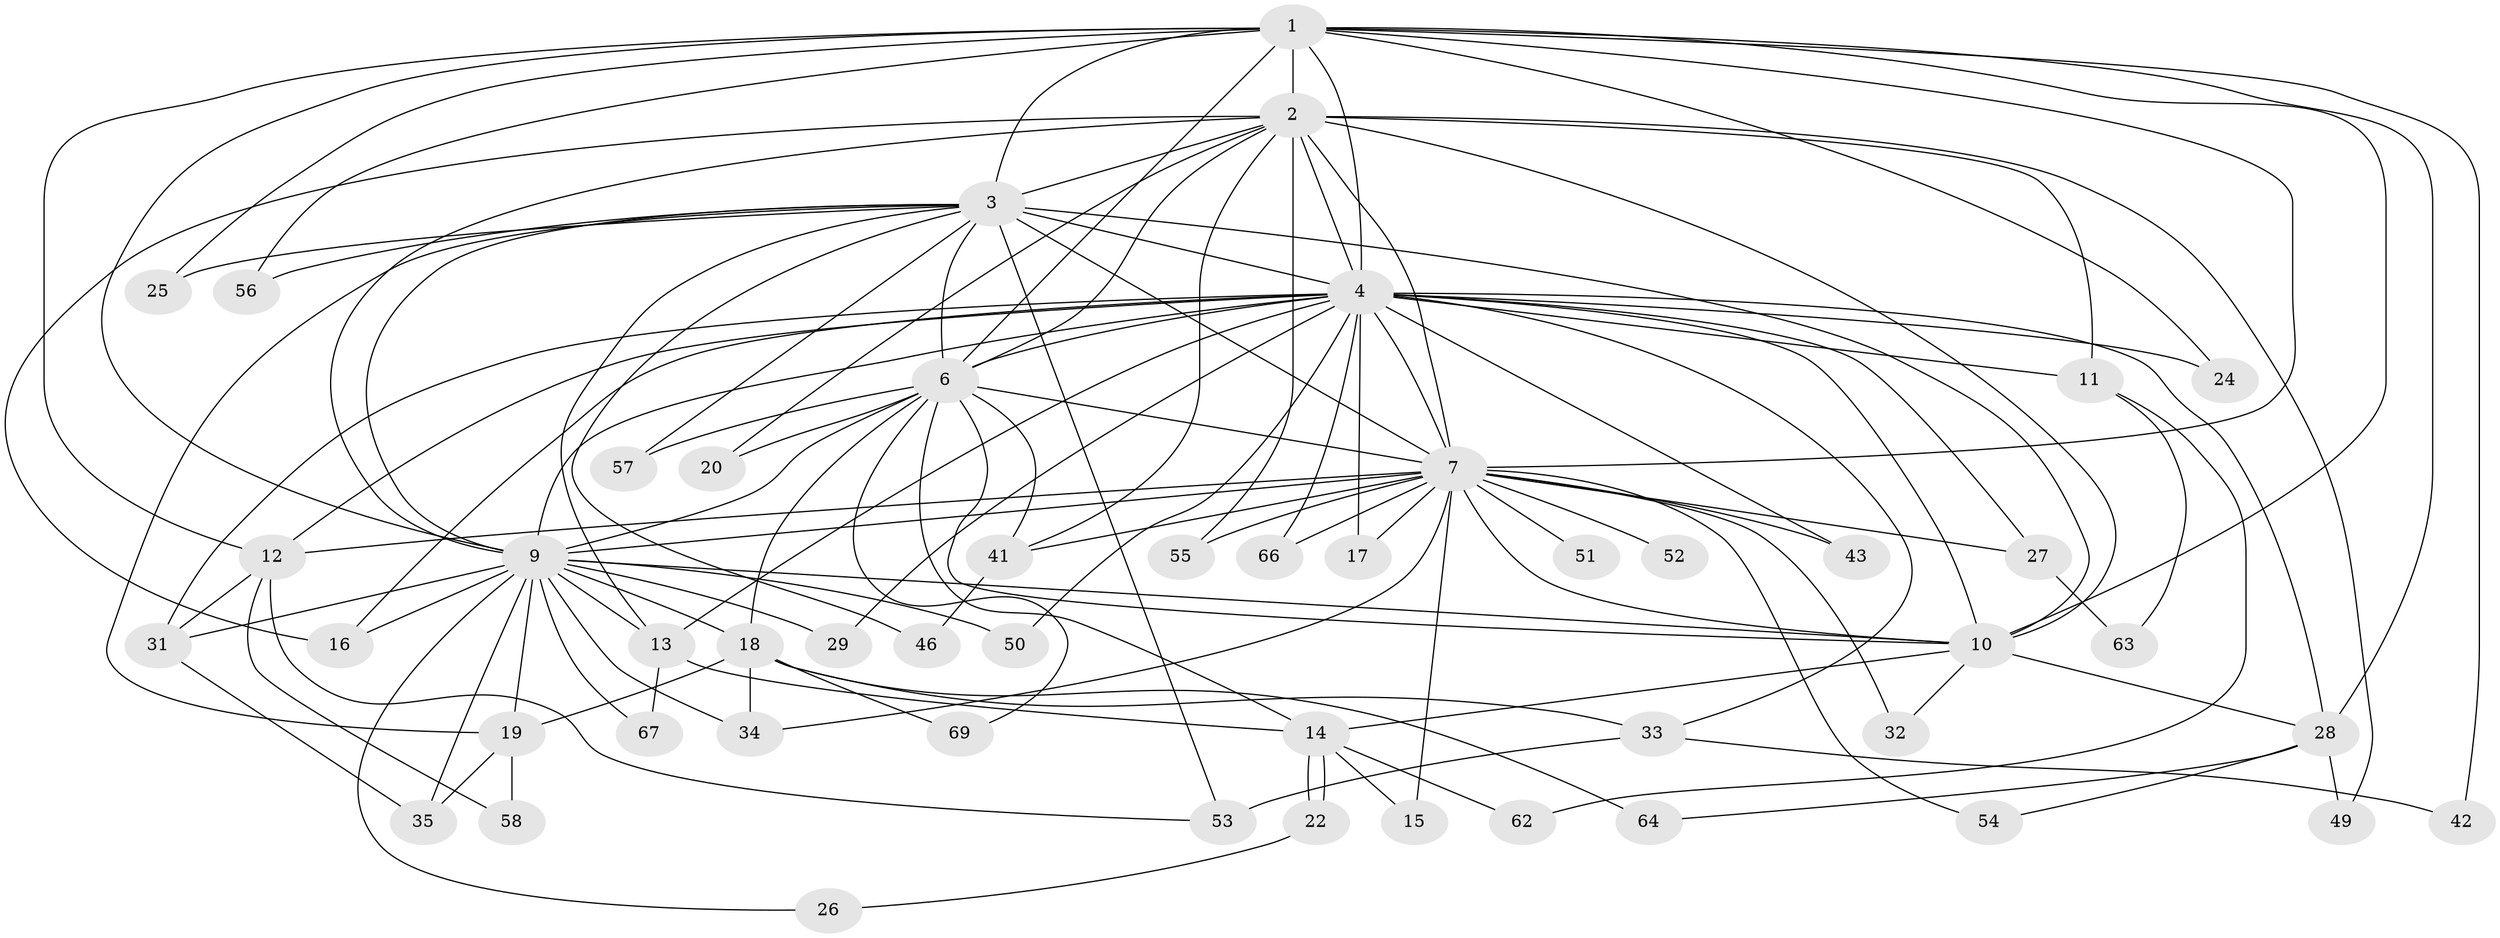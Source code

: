 // Generated by graph-tools (version 1.1) at 2025/23/03/03/25 07:23:41]
// undirected, 50 vertices, 121 edges
graph export_dot {
graph [start="1"]
  node [color=gray90,style=filled];
  1 [super="+68"];
  2 [super="+61"];
  3 [super="+5"];
  4 [super="+23"];
  6 [super="+30"];
  7 [super="+8"];
  9 [super="+21"];
  10 [super="+47"];
  11;
  12 [super="+37"];
  13 [super="+39"];
  14 [super="+59"];
  15;
  16 [super="+36"];
  17;
  18 [super="+44"];
  19 [super="+48"];
  20;
  22;
  24;
  25;
  26;
  27;
  28 [super="+38"];
  29;
  31 [super="+40"];
  32;
  33;
  34;
  35 [super="+60"];
  41 [super="+45"];
  42;
  43;
  46;
  49;
  50;
  51;
  52;
  53 [super="+65"];
  54;
  55;
  56;
  57;
  58;
  62;
  63;
  64;
  66;
  67;
  69;
  1 -- 2;
  1 -- 3 [weight=2];
  1 -- 4;
  1 -- 6;
  1 -- 7 [weight=2];
  1 -- 9;
  1 -- 10;
  1 -- 24;
  1 -- 25;
  1 -- 28;
  1 -- 42;
  1 -- 56;
  1 -- 12;
  2 -- 3 [weight=2];
  2 -- 4 [weight=2];
  2 -- 6;
  2 -- 7 [weight=2];
  2 -- 9;
  2 -- 10;
  2 -- 11;
  2 -- 16;
  2 -- 20;
  2 -- 49;
  2 -- 55;
  2 -- 41;
  3 -- 4 [weight=3];
  3 -- 6 [weight=2];
  3 -- 7 [weight=4];
  3 -- 9 [weight=2];
  3 -- 10 [weight=2];
  3 -- 13;
  3 -- 19;
  3 -- 56;
  3 -- 46;
  3 -- 53;
  3 -- 25;
  3 -- 57;
  4 -- 6;
  4 -- 7 [weight=2];
  4 -- 9;
  4 -- 10;
  4 -- 11;
  4 -- 16;
  4 -- 17;
  4 -- 24;
  4 -- 27;
  4 -- 28;
  4 -- 29;
  4 -- 33;
  4 -- 43;
  4 -- 50;
  4 -- 12;
  4 -- 66;
  4 -- 31;
  4 -- 13;
  6 -- 7 [weight=3];
  6 -- 9;
  6 -- 10;
  6 -- 14;
  6 -- 18;
  6 -- 20;
  6 -- 41;
  6 -- 57;
  6 -- 69;
  7 -- 9 [weight=2];
  7 -- 10 [weight=3];
  7 -- 32;
  7 -- 34;
  7 -- 51 [weight=2];
  7 -- 52 [weight=2];
  7 -- 66;
  7 -- 12;
  7 -- 15;
  7 -- 17;
  7 -- 27;
  7 -- 41;
  7 -- 43;
  7 -- 54;
  7 -- 55;
  9 -- 10;
  9 -- 13;
  9 -- 18 [weight=2];
  9 -- 19;
  9 -- 31;
  9 -- 50;
  9 -- 34;
  9 -- 35;
  9 -- 67;
  9 -- 26;
  9 -- 29;
  9 -- 16;
  10 -- 32;
  10 -- 14;
  10 -- 28;
  11 -- 62;
  11 -- 63;
  12 -- 31;
  12 -- 53;
  12 -- 58;
  13 -- 14;
  13 -- 67;
  14 -- 15;
  14 -- 22;
  14 -- 22;
  14 -- 62;
  18 -- 33;
  18 -- 69;
  18 -- 19;
  18 -- 64;
  18 -- 34;
  19 -- 58;
  19 -- 35;
  22 -- 26;
  27 -- 63;
  28 -- 49;
  28 -- 64;
  28 -- 54;
  31 -- 35;
  33 -- 42;
  33 -- 53;
  41 -- 46;
}
